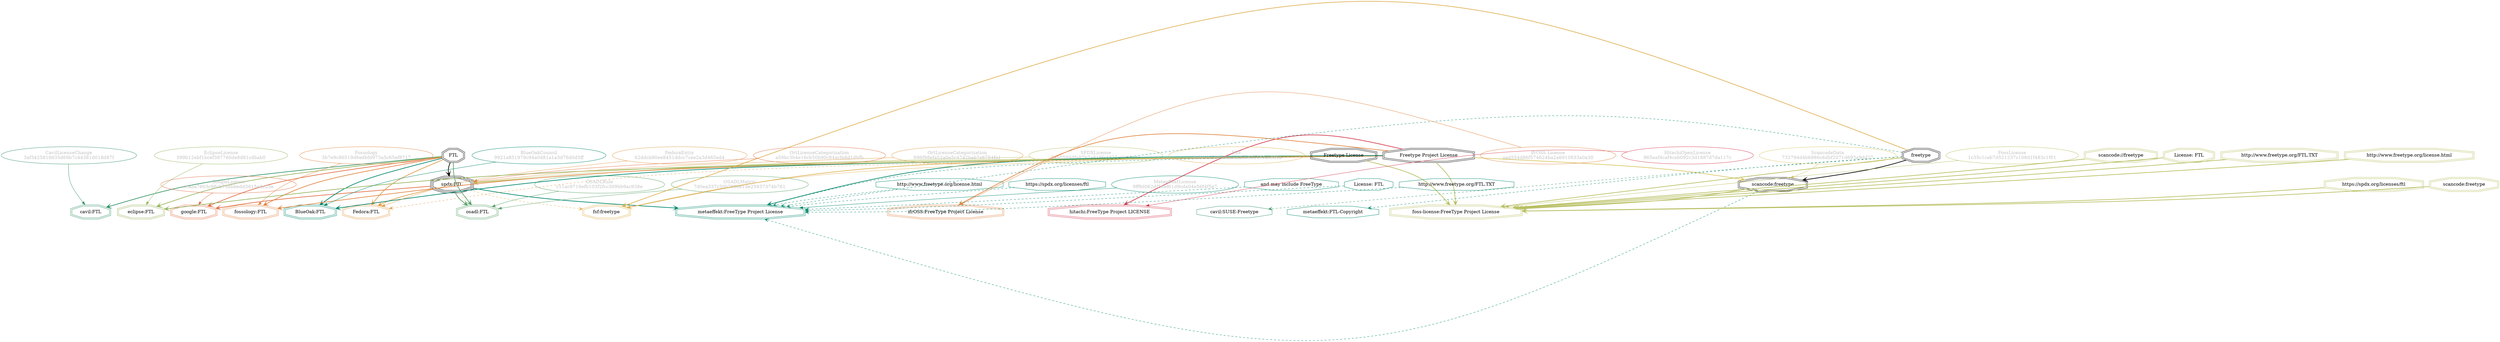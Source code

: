 strict digraph {
    node [shape=box];
    graph [splines=curved];
    1691 [label="SPDXLicense\n2ab0594dfa87b7a819fc3327e999944a"
         ,fontcolor=gray
         ,color="#b8bf62"
         ,fillcolor="beige;1"
         ,shape=ellipse];
    1692 [label="spdx:FTL"
         ,shape=tripleoctagon];
    1693 [label=FTL
         ,shape=doubleoctagon];
    1694 [label="Freetype Project License"
         ,shape=doubleoctagon];
    5527 [label="GoogleLicense\necaba7603c98cb758bbedd3815e4e25e"
         ,fontcolor=gray
         ,color="#e06f45"
         ,fillcolor="beige;1"
         ,shape=ellipse];
    5528 [label="google:FTL"
         ,color="#e06f45"
         ,shape=doubleoctagon];
    6371 [label="FedoraEntry\n62ddcb90ee8451ddcc7cee2a3d465ed4"
         ,fontcolor=gray
         ,color="#e09d4b"
         ,fillcolor="beige;1"
         ,shape=ellipse];
    6372 [label="Fedora:FTL"
         ,color="#e09d4b"
         ,shape=doubleoctagon];
    6373 [label="Freetype License"
         ,shape=doubleoctagon];
    8834 [label="BlueOakCouncil\n9921a851979c94a0d81a1a3d76d0d5ff"
         ,fontcolor=gray
         ,color="#00876c"
         ,fillcolor="beige;1"
         ,shape=ellipse];
    8835 [label="BlueOak:FTL"
         ,color="#00876c"
         ,shape=doubleoctagon];
    9559 [label="OSADLRule\nc11ac9716efb103f2fcc309bb9ac938e"
         ,fontcolor=gray
         ,color="#58a066"
         ,fillcolor="beige;1"
         ,shape=ellipse];
    9560 [label="osadl:FTL"
         ,color="#58a066"
         ,shape=doubleoctagon];
    9864 [label="OSADLMatrix\n7d0ea337c50b799ee1de25937374b761"
         ,fontcolor=gray
         ,color="#58a066"
         ,fillcolor="beige;1"
         ,shape=ellipse];
    10747 [label="FSF\n2bd9106500b6fdcab2ab93b492ae689a"
          ,fontcolor=gray
          ,color="#deb256"
          ,fillcolor="beige;1"
          ,shape=ellipse];
    10748 [label="fsf:freetype"
          ,color="#deb256"
          ,shape=doubleoctagon];
    10749 [label=freetype
          ,shape=doubleoctagon];
    15622 [label="ScancodeData\n732794d4b6886c6dbf2071d693a9dd27"
          ,fontcolor=gray
          ,color="#dac767"
          ,fillcolor="beige;1"
          ,shape=ellipse];
    15623 [label="scancode:freetype"
          ,shape=doubleoctagon];
    26711 [label="Fossology\n3b7e9c86519d6edbfd973a5c65ef8717"
          ,fontcolor=gray
          ,color="#e18745"
          ,fillcolor="beige;1"
          ,shape=ellipse];
    26712 [label="fossology:FTL"
          ,color="#e18745"
          ,shape=doubleoctagon];
    28684 [label="OrtLicenseCategorization\na59bc3b4e16cb50b90c84acfe8d1dbfb"
          ,fontcolor=gray
          ,color="#e06f45"
          ,fillcolor="beige;1"
          ,shape=ellipse];
    35451 [label="OrtLicenseCategorization\n696f98efa52a0e5c4742bab7c6754fa1"
          ,fontcolor=gray
          ,color="#e09d4b"
          ,fillcolor="beige;1"
          ,shape=ellipse];
    36810 [label="CavilLicenseChange\n3af3425816635d69b7c44381d018d87f"
          ,fontcolor=gray
          ,color="#379469"
          ,fillcolor="beige;1"
          ,shape=ellipse];
    36811 [label="cavil:FTL"
          ,color="#379469"
          ,shape=doubleoctagon];
    37628 [label="cavil:SUSE-Freetype"
          ,color="#379469"
          ,shape=octagon];
    41964 [label="MetaeffektLicense\n9ff9d062df5def61d9cda04e56f4f5e7"
          ,fontcolor=gray
          ,color="#00876c"
          ,fillcolor="beige;1"
          ,shape=ellipse];
    41965 [label="metaeffekt:FreeType Project License"
          ,color="#00876c"
          ,shape=doubleoctagon];
    41966 [label="and may include FreeType"
          ,color="#00876c"
          ,shape=octagon];
    41967 [label="License: FTL"
          ,color="#00876c"
          ,shape=octagon];
    41969 [label="http://www.freetype.org/FTL.TXT"
          ,color="#00876c"
          ,shape=octagon];
    41971 [label="http://www.freetype.org/license.html"
          ,color="#00876c"
          ,shape=octagon];
    41973 [label="https://spdx.org/licenses/ftl"
          ,color="#00876c"
          ,shape=octagon];
    41976 [label="metaeffekt:FTL-Copyright"
          ,color="#00876c"
          ,shape=octagon];
    50516 [label="FossLicense\n1c35c1cab7d521237c108d1f483c1f01"
          ,fontcolor=gray
          ,color="#b8bf62"
          ,fillcolor="beige;1"
          ,shape=ellipse];
    50517 [label="foss-license:FreeType Project License"
          ,color="#b8bf62"
          ,shape=doubleoctagon];
    50518 [label="scancode://freetype"
          ,color="#b8bf62"
          ,shape=doubleoctagon];
    50519 [label="License: FTL"
          ,color="#b8bf62"
          ,shape=doubleoctagon];
    50520 [label="http://www.freetype.org/FTL.TXT"
          ,color="#b8bf62"
          ,shape=doubleoctagon];
    50521 [label="http://www.freetype.org/license.html"
          ,color="#b8bf62"
          ,shape=doubleoctagon];
    50522 [label="https://spdx.org/licenses/ftl"
          ,color="#b8bf62"
          ,shape=doubleoctagon];
    50523 [label="scancode:freetype"
          ,color="#b8bf62"
          ,shape=doubleoctagon];
    52417 [label="HitachiOpenLicense\n965eaf4caf4cab092c3d1887d7da117c"
          ,fontcolor=gray
          ,color="#d43d51"
          ,fillcolor="beige;1"
          ,shape=ellipse];
    52418 [label="hitachi:FreeType Project LICENSE"
          ,color="#d43d51"
          ,shape=doubleoctagon];
    54276 [label="EclipseLicense\n399b12ebf1bcef387760de8d81cdbab0"
          ,fontcolor=gray
          ,color="#98b561"
          ,fillcolor="beige;1"
          ,shape=ellipse];
    54277 [label="eclipse:FTL"
          ,color="#98b561"
          ,shape=doubleoctagon];
    54471 [label="ifrOSS License\naad554d86f574624ba2a6910933a0a30"
          ,fontcolor=gray
          ,color="#e18745"
          ,fillcolor="beige;1"
          ,shape=ellipse];
    54472 [label="ifrOSS:FreeType Project License"
          ,color="#e18745"
          ,shape=doubleoctagon];
    1691 -> 1692 [weight=0.5
                 ,color="#b8bf62"];
    1692 -> 5528 [style=bold
                 ,arrowhead=vee
                 ,weight=0.7
                 ,color="#e06f45"];
    1692 -> 6372 [style=bold
                 ,arrowhead=vee
                 ,weight=0.7
                 ,color="#e09d4b"];
    1692 -> 9560 [style=bold
                 ,arrowhead=vee
                 ,weight=0.7
                 ,color="#58a066"];
    1692 -> 10748 [style=dashed
                  ,arrowhead=vee
                  ,weight=0.5
                  ,color="#deb256"];
    1692 -> 41965 [style=bold
                  ,arrowhead=vee
                  ,weight=0.7
                  ,color="#00876c"];
    1693 -> 1692 [style=bold
                 ,arrowhead=vee
                 ,weight=0.7];
    1693 -> 5528 [style=bold
                 ,arrowhead=vee
                 ,weight=0.7
                 ,color="#e06f45"];
    1693 -> 6372 [style=bold
                 ,arrowhead=vee
                 ,weight=0.7
                 ,color="#e09d4b"];
    1693 -> 6372 [style=bold
                 ,arrowhead=vee
                 ,weight=0.7
                 ,color="#e09d4b"];
    1693 -> 8835 [style=bold
                 ,arrowhead=vee
                 ,weight=0.7
                 ,color="#00876c"];
    1693 -> 9560 [style=bold
                 ,arrowhead=vee
                 ,weight=0.7
                 ,color="#58a066"];
    1693 -> 26712 [style=bold
                  ,arrowhead=vee
                  ,weight=0.7
                  ,color="#e18745"];
    1693 -> 36811 [style=bold
                  ,arrowhead=vee
                  ,weight=0.7
                  ,color="#379469"];
    1693 -> 36811 [style=bold
                  ,arrowhead=vee
                  ,weight=0.7
                  ,color="#379469"];
    1693 -> 54277 [style=bold
                  ,arrowhead=vee
                  ,weight=0.7
                  ,color="#98b561"];
    1694 -> 1692 [style=bold
                 ,arrowhead=vee
                 ,weight=0.7
                 ,color="#b8bf62"];
    1694 -> 8835 [style=bold
                 ,arrowhead=vee
                 ,weight=0.7
                 ,color="#00876c"];
    1694 -> 10748 [style=bold
                  ,arrowhead=vee
                  ,weight=0.7
                  ,color="#deb256"];
    1694 -> 15623 [style=bold
                  ,arrowhead=vee
                  ,weight=0.7
                  ,color="#dac767"];
    1694 -> 26712 [style=bold
                  ,arrowhead=vee
                  ,weight=0.7
                  ,color="#e18745"];
    1694 -> 41965 [style=bold
                  ,arrowhead=vee
                  ,weight=0.7
                  ,color="#00876c"];
    1694 -> 41965 [style=bold
                  ,arrowhead=vee
                  ,weight=0.7
                  ,color="#00876c"];
    1694 -> 50517 [style=bold
                  ,arrowhead=vee
                  ,weight=0.7
                  ,color="#b8bf62"];
    1694 -> 52418 [style=bold
                  ,arrowhead=vee
                  ,weight=0.7
                  ,color="#d43d51"];
    1694 -> 54472 [style=bold
                  ,arrowhead=vee
                  ,weight=0.7
                  ,color="#e18745"];
    1694 -> 54472 [style=bold
                  ,arrowhead=vee
                  ,weight=0.7
                  ,color="#e18745"];
    5527 -> 5528 [weight=0.5
                 ,color="#e06f45"];
    6371 -> 6372 [weight=0.5
                 ,color="#e09d4b"];
    6373 -> 6372 [style=dashed
                 ,arrowhead=vee
                 ,weight=0.5
                 ,color="#e09d4b"];
    6373 -> 41965 [style=dashed
                  ,arrowhead=vee
                  ,weight=0.5
                  ,color="#00876c"];
    6373 -> 50517 [style=bold
                  ,arrowhead=vee
                  ,weight=0.7
                  ,color="#b8bf62"];
    6373 -> 54277 [style=bold
                  ,arrowhead=vee
                  ,weight=0.7
                  ,color="#98b561"];
    8834 -> 8835 [weight=0.5
                 ,color="#00876c"];
    9559 -> 9560 [weight=0.5
                 ,color="#58a066"];
    9864 -> 9560 [weight=0.5
                 ,color="#58a066"];
    10747 -> 10748 [weight=0.5
                   ,color="#deb256"];
    10749 -> 10748 [style=bold
                   ,arrowhead=vee
                   ,weight=0.7
                   ,color="#deb256"];
    10749 -> 15623 [style=bold
                   ,arrowhead=vee
                   ,weight=0.7];
    10749 -> 37628 [style=dashed
                   ,arrowhead=vee
                   ,weight=0.5
                   ,color="#379469"];
    10749 -> 41965 [style=dashed
                   ,arrowhead=vee
                   ,weight=0.5
                   ,color="#00876c"];
    10749 -> 41976 [style=dashed
                   ,arrowhead=vee
                   ,weight=0.5
                   ,color="#00876c"];
    10749 -> 50517 [style=bold
                   ,arrowhead=vee
                   ,weight=0.7
                   ,color="#b8bf62"];
    15622 -> 15623 [weight=0.5
                   ,color="#dac767"];
    15623 -> 41965 [style=dashed
                   ,arrowhead=vee
                   ,weight=0.5
                   ,color="#00876c"];
    15623 -> 50517 [style=bold
                   ,arrowhead=vee
                   ,weight=0.7
                   ,color="#b8bf62"];
    26711 -> 26712 [weight=0.5
                   ,color="#e18745"];
    28684 -> 1692 [weight=0.5
                  ,color="#e06f45"];
    35451 -> 1692 [weight=0.5
                  ,color="#e09d4b"];
    36810 -> 36811 [weight=0.5
                   ,color="#379469"];
    41964 -> 41965 [weight=0.5
                   ,color="#00876c"];
    41966 -> 41965 [style=dashed
                   ,arrowhead=vee
                   ,weight=0.5
                   ,color="#00876c"];
    41967 -> 41965 [style=dashed
                   ,arrowhead=vee
                   ,weight=0.5
                   ,color="#00876c"];
    41969 -> 41965 [style=dashed
                   ,arrowhead=vee
                   ,weight=0.5
                   ,color="#00876c"];
    41971 -> 41965 [style=dashed
                   ,arrowhead=vee
                   ,weight=0.5
                   ,color="#00876c"];
    41973 -> 41965 [style=dashed
                   ,arrowhead=vee
                   ,weight=0.5
                   ,color="#00876c"];
    50516 -> 50517 [weight=0.5
                   ,color="#b8bf62"];
    50518 -> 50517 [style=bold
                   ,arrowhead=vee
                   ,weight=0.7
                   ,color="#b8bf62"];
    50519 -> 50517 [style=bold
                   ,arrowhead=vee
                   ,weight=0.7
                   ,color="#b8bf62"];
    50520 -> 50517 [style=bold
                   ,arrowhead=vee
                   ,weight=0.7
                   ,color="#b8bf62"];
    50521 -> 50517 [style=bold
                   ,arrowhead=vee
                   ,weight=0.7
                   ,color="#b8bf62"];
    50522 -> 50517 [style=bold
                   ,arrowhead=vee
                   ,weight=0.7
                   ,color="#b8bf62"];
    50523 -> 50517 [style=bold
                   ,arrowhead=vee
                   ,weight=0.7
                   ,color="#b8bf62"];
    52417 -> 52418 [weight=0.5
                   ,color="#d43d51"];
    54276 -> 54277 [weight=0.5
                   ,color="#98b561"];
    54471 -> 54472 [weight=0.5
                   ,color="#e18745"];
}

